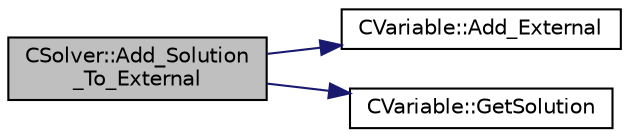 digraph "CSolver::Add_Solution_To_External"
{
  edge [fontname="Helvetica",fontsize="10",labelfontname="Helvetica",labelfontsize="10"];
  node [fontname="Helvetica",fontsize="10",shape=record];
  rankdir="LR";
  Node33 [label="CSolver::Add_Solution\l_To_External",height=0.2,width=0.4,color="black", fillcolor="grey75", style="filled", fontcolor="black"];
  Node33 -> Node34 [color="midnightblue",fontsize="10",style="solid",fontname="Helvetica"];
  Node34 [label="CVariable::Add_External",height=0.2,width=0.4,color="black", fillcolor="white", style="filled",URL="$class_c_variable.html#a68bcdac8af9ed15cb0a66a9f61cc337a",tooltip="Add a value to the External vector. "];
  Node33 -> Node35 [color="midnightblue",fontsize="10",style="solid",fontname="Helvetica"];
  Node35 [label="CVariable::GetSolution",height=0.2,width=0.4,color="black", fillcolor="white", style="filled",URL="$class_c_variable.html#a261483e39c23c1de7cb9aea7e917c121",tooltip="Get the solution. "];
}

